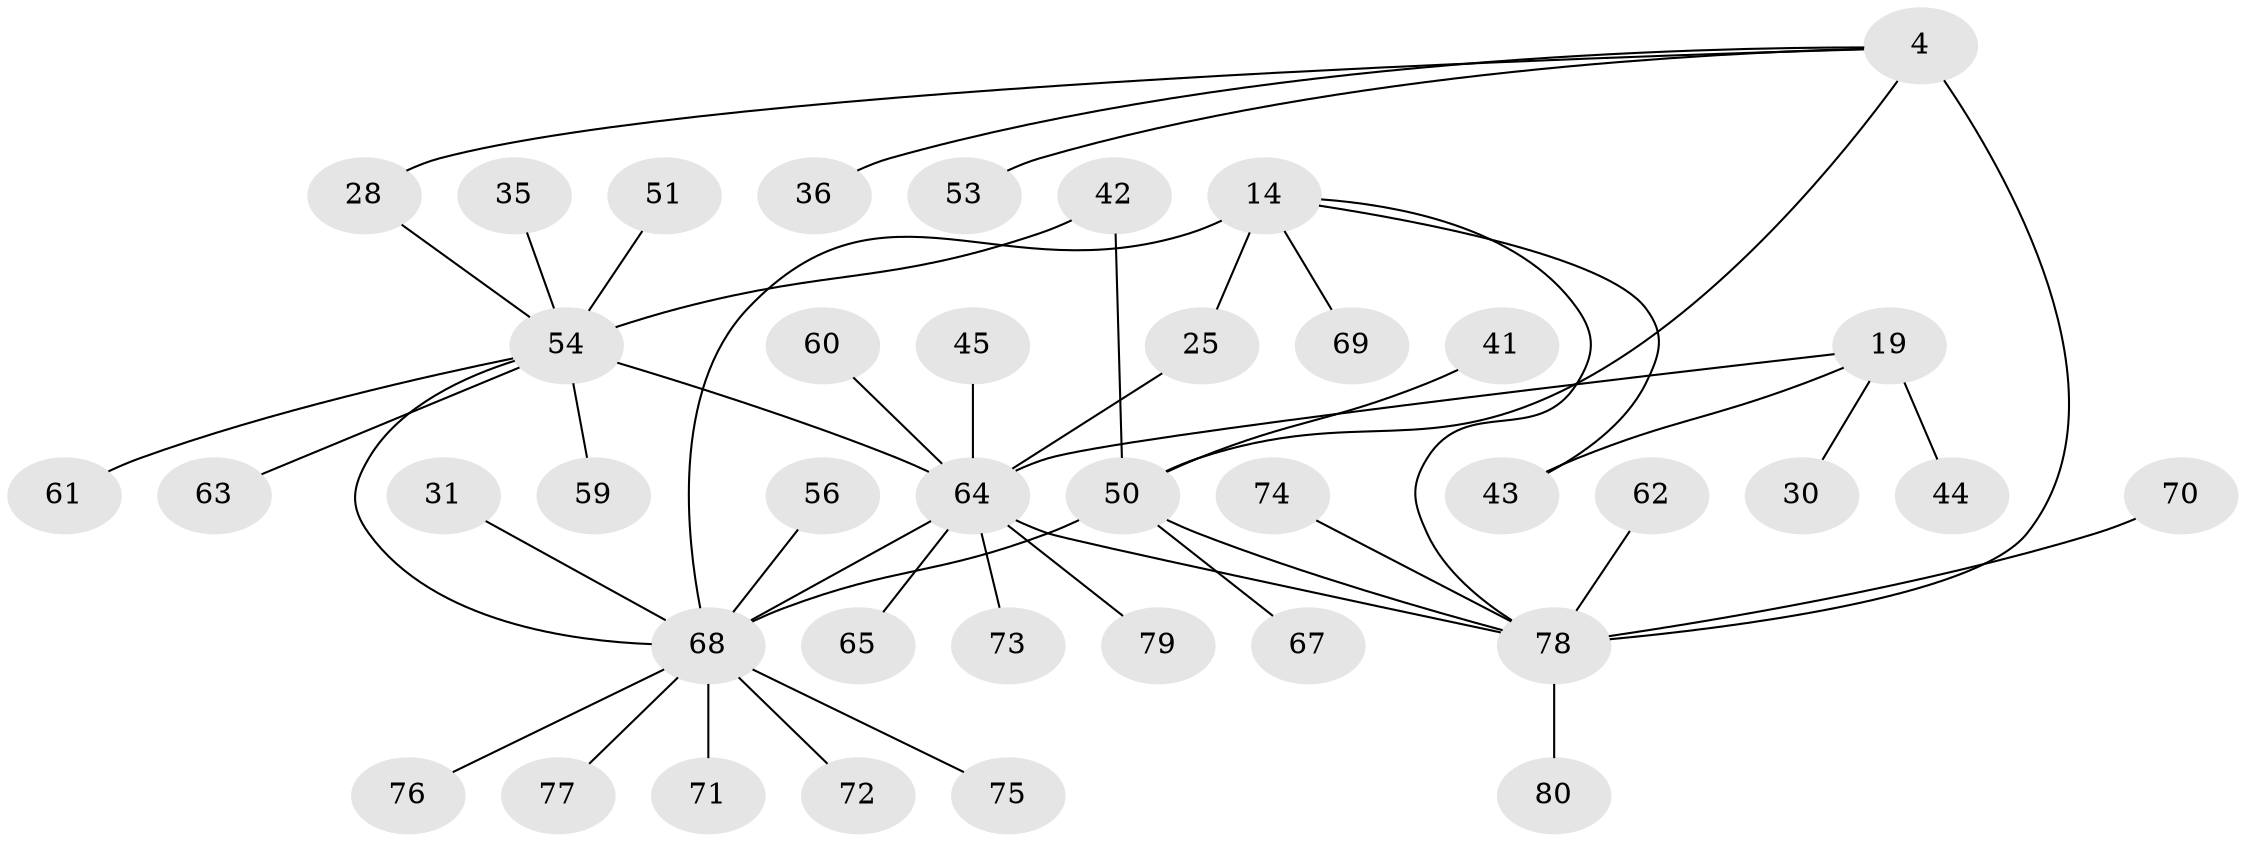 // original degree distribution, {8: 0.0125, 5: 0.05, 10: 0.025, 7: 0.0375, 9: 0.0375, 6: 0.0625, 4: 0.025, 3: 0.0375, 2: 0.25, 1: 0.4625}
// Generated by graph-tools (version 1.1) at 2025/55/03/09/25 04:55:16]
// undirected, 40 vertices, 47 edges
graph export_dot {
graph [start="1"]
  node [color=gray90,style=filled];
  4 [super="+2"];
  14 [super="+13"];
  19 [super="+17"];
  25;
  28;
  30;
  31;
  35;
  36;
  41 [super="+22+39"];
  42;
  43;
  44;
  45;
  50 [super="+11+26"];
  51;
  53;
  54 [super="+49+37"];
  56 [super="+34"];
  59;
  60;
  61;
  62;
  63;
  64 [super="+8+20"];
  65;
  67 [super="+58"];
  68 [super="+46+16+57"];
  69;
  70;
  71;
  72;
  73 [super="+23"];
  74;
  75 [super="+29"];
  76;
  77 [super="+38"];
  78 [super="+66+3+32+33+55"];
  79;
  80;
  4 -- 28;
  4 -- 36;
  4 -- 53;
  4 -- 78 [weight=4];
  4 -- 50;
  14 -- 25;
  14 -- 43;
  14 -- 69;
  14 -- 78;
  14 -- 68 [weight=4];
  19 -- 43;
  19 -- 44;
  19 -- 30;
  19 -- 64 [weight=5];
  25 -- 64;
  28 -- 54;
  31 -- 68;
  35 -- 54;
  41 -- 50;
  42 -- 54;
  42 -- 50;
  45 -- 64;
  50 -- 67;
  50 -- 78;
  50 -- 68 [weight=4];
  51 -- 54;
  54 -- 64 [weight=5];
  54 -- 68 [weight=4];
  54 -- 59;
  54 -- 61;
  54 -- 63;
  56 -- 68;
  60 -- 64;
  62 -- 78;
  64 -- 65;
  64 -- 78 [weight=3];
  64 -- 79;
  64 -- 68 [weight=2];
  64 -- 73;
  68 -- 71;
  68 -- 75;
  68 -- 76;
  68 -- 77;
  68 -- 72;
  70 -- 78;
  74 -- 78;
  78 -- 80;
}
